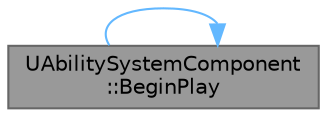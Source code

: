 digraph "UAbilitySystemComponent::BeginPlay"
{
 // INTERACTIVE_SVG=YES
 // LATEX_PDF_SIZE
  bgcolor="transparent";
  edge [fontname=Helvetica,fontsize=10,labelfontname=Helvetica,labelfontsize=10];
  node [fontname=Helvetica,fontsize=10,shape=box,height=0.2,width=0.4];
  rankdir="LR";
  Node1 [id="Node000001",label="UAbilitySystemComponent\l::BeginPlay",height=0.2,width=0.4,color="gray40", fillcolor="grey60", style="filled", fontcolor="black",tooltip="Begins Play for the component."];
  Node1 -> Node1 [id="edge1_Node000001_Node000001",color="steelblue1",style="solid",tooltip=" "];
}
